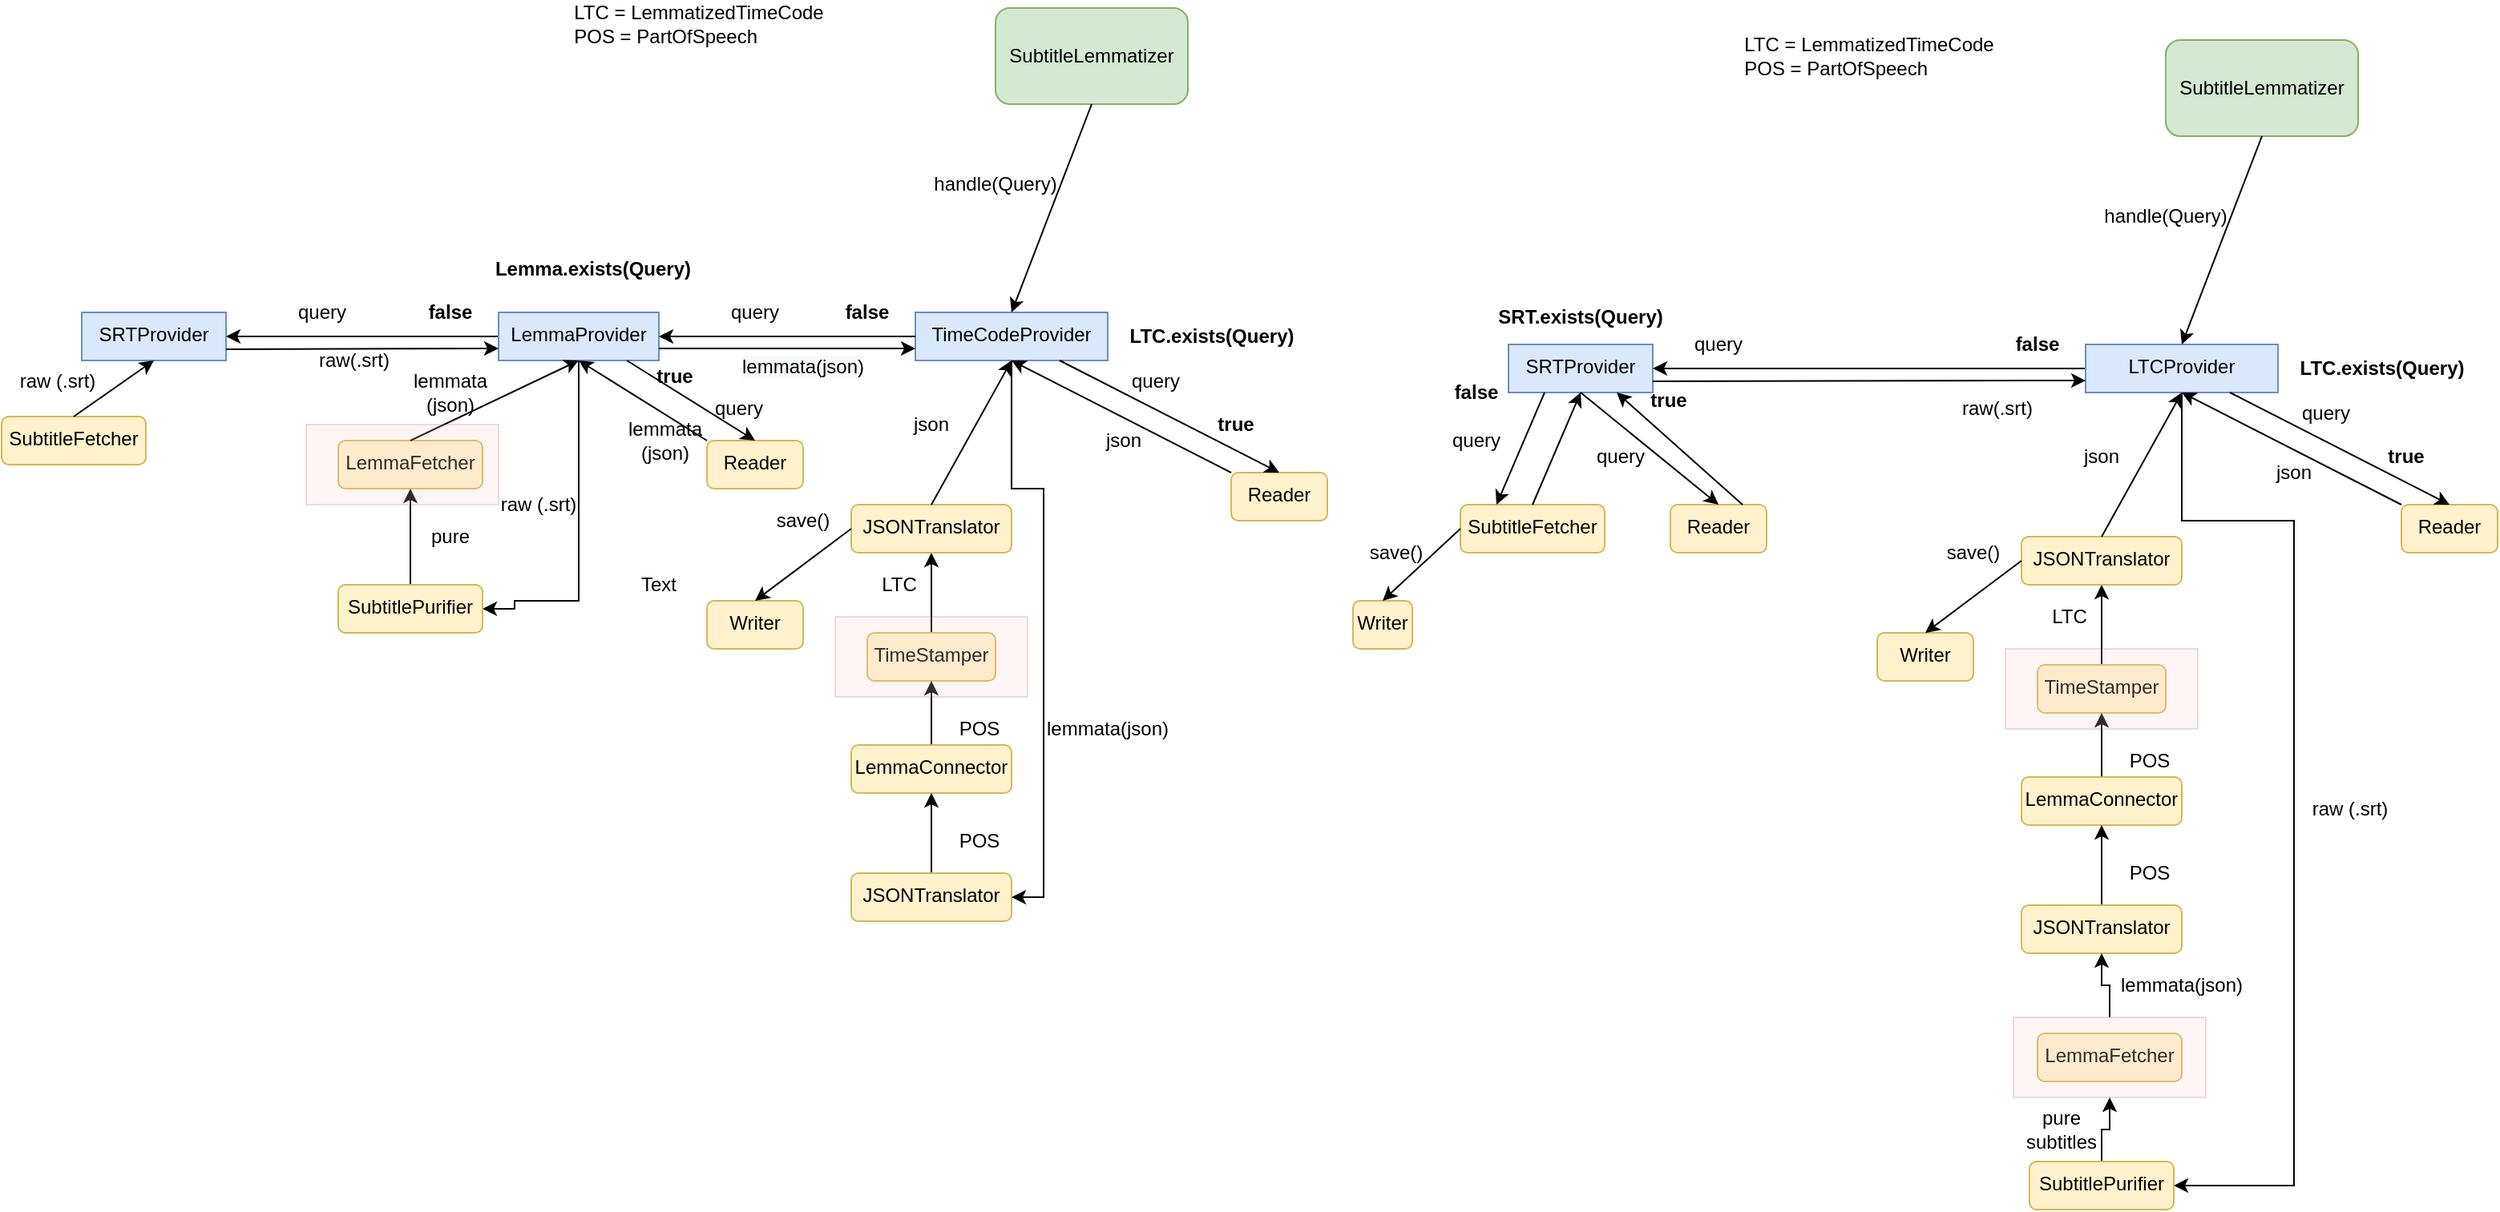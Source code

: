 <mxfile version="13.6.3" type="device"><diagram id="C5RBs43oDa-KdzZeNtuy" name="Page-1"><mxGraphModel dx="1422" dy="762" grid="1" gridSize="10" guides="1" tooltips="1" connect="1" arrows="1" fold="1" page="1" pageScale="1" pageWidth="827" pageHeight="1169" math="0" shadow="0"><root><mxCell id="WIyWlLk6GJQsqaUBKTNV-0"/><mxCell id="WIyWlLk6GJQsqaUBKTNV-1" parent="WIyWlLk6GJQsqaUBKTNV-0"/><mxCell id="YNrrAYOyw2e5SpK3Cjvt-0" value="SRTProvider" style="text;html=1;strokeColor=#6c8ebf;fillColor=#dae8fc;align=center;verticalAlign=top;whiteSpace=wrap;" parent="WIyWlLk6GJQsqaUBKTNV-1" vertex="1"><mxGeometry x="50" y="220" width="90" height="30" as="geometry"/></mxCell><mxCell id="Zek3QTon6LnkMN5d-fIm-3" style="edgeStyle=orthogonalEdgeStyle;rounded=0;orthogonalLoop=1;jettySize=auto;html=1;entryX=1;entryY=0.5;entryDx=0;entryDy=0;" parent="WIyWlLk6GJQsqaUBKTNV-1" source="YNrrAYOyw2e5SpK3Cjvt-1" target="YNrrAYOyw2e5SpK3Cjvt-70" edge="1"><mxGeometry relative="1" as="geometry"><Array as="points"><mxPoint x="360" y="400"/><mxPoint x="320" y="400"/><mxPoint x="320" y="405"/></Array></mxGeometry></mxCell><mxCell id="a4hWyMwYuqcodbe4yYn3-2" style="edgeStyle=orthogonalEdgeStyle;rounded=0;orthogonalLoop=1;jettySize=auto;html=1;entryX=1;entryY=0.5;entryDx=0;entryDy=0;" edge="1" parent="WIyWlLk6GJQsqaUBKTNV-1" source="YNrrAYOyw2e5SpK3Cjvt-1" target="YNrrAYOyw2e5SpK3Cjvt-0"><mxGeometry relative="1" as="geometry"/></mxCell><mxCell id="YNrrAYOyw2e5SpK3Cjvt-1" value="LemmaProvider" style="text;whiteSpace=wrap;html=1;align=center;strokeColor=#6c8ebf;fillColor=#dae8fc;" parent="WIyWlLk6GJQsqaUBKTNV-1" vertex="1"><mxGeometry x="310" y="220" width="100" height="30" as="geometry"/></mxCell><mxCell id="YNrrAYOyw2e5SpK3Cjvt-42" style="edgeStyle=orthogonalEdgeStyle;rounded=0;orthogonalLoop=1;jettySize=auto;html=1;entryX=1;entryY=0.5;entryDx=0;entryDy=0;" parent="WIyWlLk6GJQsqaUBKTNV-1" source="YNrrAYOyw2e5SpK3Cjvt-2" target="YNrrAYOyw2e5SpK3Cjvt-44" edge="1"><mxGeometry relative="1" as="geometry"><Array as="points"><mxPoint x="630" y="330"/><mxPoint x="650" y="330"/><mxPoint x="650" y="585"/></Array></mxGeometry></mxCell><mxCell id="YNrrAYOyw2e5SpK3Cjvt-2" value="TimeCodeProvider" style="text;whiteSpace=wrap;html=1;fillColor=#dae8fc;strokeColor=#6c8ebf;align=center;" parent="WIyWlLk6GJQsqaUBKTNV-1" vertex="1"><mxGeometry x="570" y="220" width="120" height="30" as="geometry"/></mxCell><mxCell id="YNrrAYOyw2e5SpK3Cjvt-3" value="SubtitleLemmatizer" style="rounded=1;whiteSpace=wrap;html=1;align=center;fillColor=#d5e8d4;strokeColor=#82b366;" parent="WIyWlLk6GJQsqaUBKTNV-1" vertex="1"><mxGeometry x="620" y="30" width="120" height="60" as="geometry"/></mxCell><mxCell id="YNrrAYOyw2e5SpK3Cjvt-5" value="" style="endArrow=classic;html=1;exitX=0.5;exitY=1;exitDx=0;exitDy=0;entryX=0.5;entryY=0;entryDx=0;entryDy=0;" parent="WIyWlLk6GJQsqaUBKTNV-1" source="YNrrAYOyw2e5SpK3Cjvt-3" target="YNrrAYOyw2e5SpK3Cjvt-2" edge="1"><mxGeometry width="50" height="50" relative="1" as="geometry"><mxPoint x="650" y="180" as="sourcePoint"/><mxPoint x="700" y="130" as="targetPoint"/></mxGeometry></mxCell><mxCell id="YNrrAYOyw2e5SpK3Cjvt-6" value="handle(Query)" style="text;html=1;strokeColor=none;fillColor=none;align=center;verticalAlign=middle;whiteSpace=wrap;rounded=0;" parent="WIyWlLk6GJQsqaUBKTNV-1" vertex="1"><mxGeometry x="600" y="130" width="40" height="20" as="geometry"/></mxCell><mxCell id="YNrrAYOyw2e5SpK3Cjvt-9" value="Reader" style="text;whiteSpace=wrap;html=1;fillColor=#fff2cc;strokeColor=#d6b656;align=center;rounded=1;" parent="WIyWlLk6GJQsqaUBKTNV-1" vertex="1"><mxGeometry x="767" y="320" width="60" height="30" as="geometry"/></mxCell><mxCell id="YNrrAYOyw2e5SpK3Cjvt-11" value="" style="endArrow=classic;html=1;entryX=0.5;entryY=0;entryDx=0;entryDy=0;exitX=0.75;exitY=1;exitDx=0;exitDy=0;" parent="WIyWlLk6GJQsqaUBKTNV-1" source="YNrrAYOyw2e5SpK3Cjvt-2" target="YNrrAYOyw2e5SpK3Cjvt-9" edge="1"><mxGeometry width="50" height="50" relative="1" as="geometry"><mxPoint x="630" y="250" as="sourcePoint"/><mxPoint x="720" y="250" as="targetPoint"/></mxGeometry></mxCell><mxCell id="YNrrAYOyw2e5SpK3Cjvt-12" value="" style="endArrow=classic;html=1;exitX=0;exitY=0.5;exitDx=0;exitDy=0;entryX=1;entryY=0.5;entryDx=0;entryDy=0;" parent="WIyWlLk6GJQsqaUBKTNV-1" source="YNrrAYOyw2e5SpK3Cjvt-2" target="YNrrAYOyw2e5SpK3Cjvt-1" edge="1"><mxGeometry width="50" height="50" relative="1" as="geometry"><mxPoint x="670" y="260" as="sourcePoint"/><mxPoint x="680" y="310" as="targetPoint"/><Array as="points"/></mxGeometry></mxCell><mxCell id="YNrrAYOyw2e5SpK3Cjvt-13" value="&lt;b&gt;LTC.exists(Query)&lt;/b&gt;" style="text;html=1;strokeColor=none;fillColor=none;align=center;verticalAlign=middle;whiteSpace=wrap;rounded=0;" parent="WIyWlLk6GJQsqaUBKTNV-1" vertex="1"><mxGeometry x="710" y="217.5" width="90" height="35" as="geometry"/></mxCell><mxCell id="YNrrAYOyw2e5SpK3Cjvt-14" value="&lt;b&gt;true&lt;/b&gt;" style="text;html=1;strokeColor=none;fillColor=none;align=center;verticalAlign=middle;whiteSpace=wrap;rounded=0;" parent="WIyWlLk6GJQsqaUBKTNV-1" vertex="1"><mxGeometry x="750" y="280" width="40" height="20" as="geometry"/></mxCell><mxCell id="YNrrAYOyw2e5SpK3Cjvt-15" value="&lt;b&gt;false&lt;/b&gt;" style="text;html=1;strokeColor=none;fillColor=none;align=center;verticalAlign=middle;whiteSpace=wrap;rounded=0;" parent="WIyWlLk6GJQsqaUBKTNV-1" vertex="1"><mxGeometry x="520" y="210" width="40" height="20" as="geometry"/></mxCell><mxCell id="YNrrAYOyw2e5SpK3Cjvt-17" value="" style="endArrow=classic;html=1;entryX=0.5;entryY=1;entryDx=0;entryDy=0;exitX=0;exitY=0;exitDx=0;exitDy=0;" parent="WIyWlLk6GJQsqaUBKTNV-1" source="YNrrAYOyw2e5SpK3Cjvt-9" target="YNrrAYOyw2e5SpK3Cjvt-2" edge="1"><mxGeometry width="50" height="50" relative="1" as="geometry"><mxPoint x="590" y="400" as="sourcePoint"/><mxPoint x="640" y="350" as="targetPoint"/></mxGeometry></mxCell><mxCell id="YNrrAYOyw2e5SpK3Cjvt-21" value="LTC = LemmatizedTimeCode&lt;br&gt;&lt;div style=&quot;text-align: left&quot;&gt;&lt;span&gt;POS = PartOfSpeech&lt;/span&gt;&lt;/div&gt;" style="text;html=1;strokeColor=none;fillColor=none;align=center;verticalAlign=middle;whiteSpace=wrap;rounded=0;" parent="WIyWlLk6GJQsqaUBKTNV-1" vertex="1"><mxGeometry x="350" y="30" width="170" height="20" as="geometry"/></mxCell><mxCell id="YNrrAYOyw2e5SpK3Cjvt-24" value="json" style="text;html=1;strokeColor=none;fillColor=none;align=center;verticalAlign=middle;whiteSpace=wrap;rounded=0;" parent="WIyWlLk6GJQsqaUBKTNV-1" vertex="1"><mxGeometry x="680" y="290" width="40" height="20" as="geometry"/></mxCell><mxCell id="YNrrAYOyw2e5SpK3Cjvt-35" style="edgeStyle=orthogonalEdgeStyle;rounded=0;orthogonalLoop=1;jettySize=auto;html=1;entryX=0.5;entryY=1;entryDx=0;entryDy=0;" parent="WIyWlLk6GJQsqaUBKTNV-1" source="YNrrAYOyw2e5SpK3Cjvt-26" target="YNrrAYOyw2e5SpK3Cjvt-27" edge="1"><mxGeometry relative="1" as="geometry"/></mxCell><mxCell id="YNrrAYOyw2e5SpK3Cjvt-26" value="TimeStamper" style="text;whiteSpace=wrap;html=1;fillColor=#fff2cc;strokeColor=#d6b656;align=center;rounded=1;" parent="WIyWlLk6GJQsqaUBKTNV-1" vertex="1"><mxGeometry x="540" y="420" width="80" height="30" as="geometry"/></mxCell><mxCell id="YNrrAYOyw2e5SpK3Cjvt-27" value="JSONTranslator" style="text;whiteSpace=wrap;html=1;fillColor=#fff2cc;strokeColor=#d6b656;align=center;rounded=1;" parent="WIyWlLk6GJQsqaUBKTNV-1" vertex="1"><mxGeometry x="530" y="340" width="100" height="30" as="geometry"/></mxCell><mxCell id="YNrrAYOyw2e5SpK3Cjvt-28" value="" style="endArrow=classic;html=1;entryX=0.5;entryY=1;entryDx=0;entryDy=0;exitX=0.5;exitY=0;exitDx=0;exitDy=0;" parent="WIyWlLk6GJQsqaUBKTNV-1" source="YNrrAYOyw2e5SpK3Cjvt-27" target="YNrrAYOyw2e5SpK3Cjvt-2" edge="1"><mxGeometry width="50" height="50" relative="1" as="geometry"><mxPoint x="660" y="350" as="sourcePoint"/><mxPoint x="640" y="260" as="targetPoint"/></mxGeometry></mxCell><mxCell id="YNrrAYOyw2e5SpK3Cjvt-29" value="json" style="text;html=1;strokeColor=none;fillColor=none;align=center;verticalAlign=middle;whiteSpace=wrap;rounded=0;" parent="WIyWlLk6GJQsqaUBKTNV-1" vertex="1"><mxGeometry x="560" y="280" width="40" height="20" as="geometry"/></mxCell><mxCell id="YNrrAYOyw2e5SpK3Cjvt-31" value="Writer" style="text;whiteSpace=wrap;html=1;fillColor=#fff2cc;strokeColor=#d6b656;align=center;rounded=1;" parent="WIyWlLk6GJQsqaUBKTNV-1" vertex="1"><mxGeometry x="440" y="400" width="60" height="30" as="geometry"/></mxCell><mxCell id="YNrrAYOyw2e5SpK3Cjvt-32" value="" style="endArrow=classic;html=1;entryX=0.5;entryY=0;entryDx=0;entryDy=0;exitX=0;exitY=0.5;exitDx=0;exitDy=0;" parent="WIyWlLk6GJQsqaUBKTNV-1" source="YNrrAYOyw2e5SpK3Cjvt-27" target="YNrrAYOyw2e5SpK3Cjvt-31" edge="1"><mxGeometry width="50" height="50" relative="1" as="geometry"><mxPoint x="630" y="510" as="sourcePoint"/><mxPoint x="680" y="420" as="targetPoint"/></mxGeometry></mxCell><mxCell id="YNrrAYOyw2e5SpK3Cjvt-33" value="save()" style="text;html=1;strokeColor=none;fillColor=none;align=center;verticalAlign=middle;whiteSpace=wrap;rounded=0;" parent="WIyWlLk6GJQsqaUBKTNV-1" vertex="1"><mxGeometry x="480" y="340" width="40" height="20" as="geometry"/></mxCell><mxCell id="YNrrAYOyw2e5SpK3Cjvt-38" style="edgeStyle=orthogonalEdgeStyle;rounded=0;orthogonalLoop=1;jettySize=auto;html=1;" parent="WIyWlLk6GJQsqaUBKTNV-1" source="YNrrAYOyw2e5SpK3Cjvt-36" target="YNrrAYOyw2e5SpK3Cjvt-26" edge="1"><mxGeometry relative="1" as="geometry"/></mxCell><mxCell id="YNrrAYOyw2e5SpK3Cjvt-36" value="LemmaConnector" style="text;whiteSpace=wrap;html=1;fillColor=#fff2cc;strokeColor=#d6b656;align=center;rounded=1;" parent="WIyWlLk6GJQsqaUBKTNV-1" vertex="1"><mxGeometry x="530" y="490" width="100" height="30" as="geometry"/></mxCell><mxCell id="YNrrAYOyw2e5SpK3Cjvt-37" value="LTC" style="text;html=1;strokeColor=none;fillColor=none;align=center;verticalAlign=middle;whiteSpace=wrap;rounded=0;" parent="WIyWlLk6GJQsqaUBKTNV-1" vertex="1"><mxGeometry x="540" y="380" width="40" height="20" as="geometry"/></mxCell><mxCell id="YNrrAYOyw2e5SpK3Cjvt-39" value="POS" style="text;html=1;strokeColor=none;fillColor=none;align=center;verticalAlign=middle;whiteSpace=wrap;rounded=0;" parent="WIyWlLk6GJQsqaUBKTNV-1" vertex="1"><mxGeometry x="590" y="470" width="40" height="20" as="geometry"/></mxCell><mxCell id="YNrrAYOyw2e5SpK3Cjvt-43" value="lemmata(json)" style="text;html=1;strokeColor=none;fillColor=none;align=center;verticalAlign=middle;whiteSpace=wrap;rounded=0;" parent="WIyWlLk6GJQsqaUBKTNV-1" vertex="1"><mxGeometry x="650" y="470" width="80" height="20" as="geometry"/></mxCell><mxCell id="YNrrAYOyw2e5SpK3Cjvt-46" style="edgeStyle=orthogonalEdgeStyle;rounded=0;orthogonalLoop=1;jettySize=auto;html=1;" parent="WIyWlLk6GJQsqaUBKTNV-1" source="YNrrAYOyw2e5SpK3Cjvt-44" target="YNrrAYOyw2e5SpK3Cjvt-36" edge="1"><mxGeometry relative="1" as="geometry"/></mxCell><mxCell id="YNrrAYOyw2e5SpK3Cjvt-44" value="JSONTranslator" style="text;whiteSpace=wrap;html=1;fillColor=#fff2cc;strokeColor=#d6b656;align=center;rounded=1;" parent="WIyWlLk6GJQsqaUBKTNV-1" vertex="1"><mxGeometry x="530" y="570" width="100" height="30" as="geometry"/></mxCell><mxCell id="YNrrAYOyw2e5SpK3Cjvt-47" value="POS" style="text;html=1;strokeColor=none;fillColor=none;align=center;verticalAlign=middle;whiteSpace=wrap;rounded=0;" parent="WIyWlLk6GJQsqaUBKTNV-1" vertex="1"><mxGeometry x="590" y="540" width="40" height="20" as="geometry"/></mxCell><mxCell id="YNrrAYOyw2e5SpK3Cjvt-50" value="" style="endArrow=classic;html=1;exitX=1;exitY=0.75;exitDx=0;exitDy=0;entryX=0;entryY=0.75;entryDx=0;entryDy=0;" parent="WIyWlLk6GJQsqaUBKTNV-1" source="YNrrAYOyw2e5SpK3Cjvt-1" target="YNrrAYOyw2e5SpK3Cjvt-2" edge="1"><mxGeometry width="50" height="50" relative="1" as="geometry"><mxPoint x="470" y="300" as="sourcePoint"/><mxPoint x="520" y="250" as="targetPoint"/></mxGeometry></mxCell><mxCell id="YNrrAYOyw2e5SpK3Cjvt-51" value="&lt;span style=&quot;color: rgb(0, 0, 0); font-family: helvetica; font-size: 12px; font-style: normal; font-weight: 400; letter-spacing: normal; text-align: center; text-indent: 0px; text-transform: none; word-spacing: 0px; background-color: rgb(248, 249, 250); display: inline; float: none;&quot;&gt;lemmata(json)&lt;/span&gt;" style="text;whiteSpace=wrap;html=1;" parent="WIyWlLk6GJQsqaUBKTNV-1" vertex="1"><mxGeometry x="460" y="240" width="80" height="20" as="geometry"/></mxCell><mxCell id="YNrrAYOyw2e5SpK3Cjvt-54" value="Reader" style="text;whiteSpace=wrap;html=1;fillColor=#fff2cc;strokeColor=#d6b656;align=center;rounded=1;" parent="WIyWlLk6GJQsqaUBKTNV-1" vertex="1"><mxGeometry x="440" y="300" width="60" height="30" as="geometry"/></mxCell><mxCell id="YNrrAYOyw2e5SpK3Cjvt-55" value="" style="endArrow=classic;html=1;entryX=0.5;entryY=0;entryDx=0;entryDy=0;exitX=0.75;exitY=1;exitDx=0;exitDy=0;" parent="WIyWlLk6GJQsqaUBKTNV-1" target="YNrrAYOyw2e5SpK3Cjvt-54" edge="1"><mxGeometry width="50" height="50" relative="1" as="geometry"><mxPoint x="390" y="250" as="sourcePoint"/><mxPoint x="450" y="250" as="targetPoint"/></mxGeometry></mxCell><mxCell id="YNrrAYOyw2e5SpK3Cjvt-58" value="lemmata&lt;br&gt;(json)" style="text;html=1;strokeColor=none;fillColor=none;align=center;verticalAlign=middle;whiteSpace=wrap;rounded=0;" parent="WIyWlLk6GJQsqaUBKTNV-1" vertex="1"><mxGeometry x="394" y="290" width="40" height="20" as="geometry"/></mxCell><mxCell id="YNrrAYOyw2e5SpK3Cjvt-59" value="&lt;b&gt;Lemma.exists(Query)&lt;/b&gt;" style="text;html=1;strokeColor=none;fillColor=none;align=center;verticalAlign=middle;whiteSpace=wrap;rounded=0;" parent="WIyWlLk6GJQsqaUBKTNV-1" vertex="1"><mxGeometry x="324" y="175" width="90" height="35" as="geometry"/></mxCell><mxCell id="YNrrAYOyw2e5SpK3Cjvt-60" value="query" style="text;html=1;strokeColor=none;fillColor=none;align=center;verticalAlign=middle;whiteSpace=wrap;rounded=0;" parent="WIyWlLk6GJQsqaUBKTNV-1" vertex="1"><mxGeometry x="450" y="210" width="40" height="20" as="geometry"/></mxCell><mxCell id="YNrrAYOyw2e5SpK3Cjvt-61" value="query" style="text;html=1;strokeColor=none;fillColor=none;align=center;verticalAlign=middle;whiteSpace=wrap;rounded=0;" parent="WIyWlLk6GJQsqaUBKTNV-1" vertex="1"><mxGeometry x="700" y="252.5" width="40" height="20" as="geometry"/></mxCell><mxCell id="YNrrAYOyw2e5SpK3Cjvt-62" value="query" style="text;html=1;strokeColor=none;fillColor=none;align=center;verticalAlign=middle;whiteSpace=wrap;rounded=0;" parent="WIyWlLk6GJQsqaUBKTNV-1" vertex="1"><mxGeometry x="440" y="270" width="40" height="20" as="geometry"/></mxCell><mxCell id="YNrrAYOyw2e5SpK3Cjvt-63" value="" style="endArrow=classic;html=1;entryX=0.5;entryY=1;entryDx=0;entryDy=0;exitX=0;exitY=0;exitDx=0;exitDy=0;" parent="WIyWlLk6GJQsqaUBKTNV-1" source="YNrrAYOyw2e5SpK3Cjvt-54" target="YNrrAYOyw2e5SpK3Cjvt-1" edge="1"><mxGeometry width="50" height="50" relative="1" as="geometry"><mxPoint x="450" y="300" as="sourcePoint"/><mxPoint x="380" y="290" as="targetPoint"/></mxGeometry></mxCell><mxCell id="YNrrAYOyw2e5SpK3Cjvt-66" value="&lt;b&gt;true&lt;/b&gt;" style="text;html=1;strokeColor=none;fillColor=none;align=center;verticalAlign=middle;whiteSpace=wrap;rounded=0;" parent="WIyWlLk6GJQsqaUBKTNV-1" vertex="1"><mxGeometry x="400" y="250" width="40" height="20" as="geometry"/></mxCell><mxCell id="YNrrAYOyw2e5SpK3Cjvt-67" value="LemmaFetcher" style="text;whiteSpace=wrap;html=1;fillColor=#fff2cc;strokeColor=#d6b656;align=center;rounded=1;" parent="WIyWlLk6GJQsqaUBKTNV-1" vertex="1"><mxGeometry x="210" y="300" width="90" height="30" as="geometry"/></mxCell><mxCell id="YNrrAYOyw2e5SpK3Cjvt-68" value="" style="endArrow=classic;html=1;exitX=0.5;exitY=0;exitDx=0;exitDy=0;" parent="WIyWlLk6GJQsqaUBKTNV-1" source="YNrrAYOyw2e5SpK3Cjvt-67" edge="1"><mxGeometry width="50" height="50" relative="1" as="geometry"><mxPoint x="324" y="325" as="sourcePoint"/><mxPoint x="360" y="250" as="targetPoint"/></mxGeometry></mxCell><mxCell id="Zek3QTon6LnkMN5d-fIm-0" style="edgeStyle=orthogonalEdgeStyle;rounded=0;orthogonalLoop=1;jettySize=auto;html=1;" parent="WIyWlLk6GJQsqaUBKTNV-1" source="YNrrAYOyw2e5SpK3Cjvt-70" target="YNrrAYOyw2e5SpK3Cjvt-67" edge="1"><mxGeometry relative="1" as="geometry"/></mxCell><mxCell id="YNrrAYOyw2e5SpK3Cjvt-70" value="SubtitlePurifier" style="text;whiteSpace=wrap;html=1;fillColor=#fff2cc;strokeColor=#d6b656;align=center;rounded=1;" parent="WIyWlLk6GJQsqaUBKTNV-1" vertex="1"><mxGeometry x="210" y="390" width="90" height="30" as="geometry"/></mxCell><mxCell id="Zek3QTon6LnkMN5d-fIm-1" value="pure" style="text;html=1;strokeColor=none;fillColor=none;align=center;verticalAlign=middle;whiteSpace=wrap;rounded=0;" parent="WIyWlLk6GJQsqaUBKTNV-1" vertex="1"><mxGeometry x="260" y="350" width="40" height="20" as="geometry"/></mxCell><mxCell id="Zek3QTon6LnkMN5d-fIm-5" value="lemmata&lt;br&gt;(json)" style="text;html=1;strokeColor=none;fillColor=none;align=center;verticalAlign=middle;whiteSpace=wrap;rounded=0;" parent="WIyWlLk6GJQsqaUBKTNV-1" vertex="1"><mxGeometry x="260" y="260" width="40" height="20" as="geometry"/></mxCell><mxCell id="Zek3QTon6LnkMN5d-fIm-6" value="Text" style="text;html=1;strokeColor=none;fillColor=none;align=center;verticalAlign=middle;whiteSpace=wrap;rounded=0;" parent="WIyWlLk6GJQsqaUBKTNV-1" vertex="1"><mxGeometry x="390" y="380" width="40" height="20" as="geometry"/></mxCell><mxCell id="a4hWyMwYuqcodbe4yYn3-1" value="raw (.srt)" style="text;html=1;strokeColor=none;fillColor=none;align=center;verticalAlign=middle;whiteSpace=wrap;rounded=0;" vertex="1" parent="WIyWlLk6GJQsqaUBKTNV-1"><mxGeometry x="310" y="330" width="50" height="20" as="geometry"/></mxCell><mxCell id="a4hWyMwYuqcodbe4yYn3-3" value="&lt;b&gt;false&lt;/b&gt;" style="text;html=1;strokeColor=none;fillColor=none;align=center;verticalAlign=middle;whiteSpace=wrap;rounded=0;" vertex="1" parent="WIyWlLk6GJQsqaUBKTNV-1"><mxGeometry x="260" y="210" width="40" height="20" as="geometry"/></mxCell><mxCell id="a4hWyMwYuqcodbe4yYn3-4" value="query" style="text;html=1;strokeColor=none;fillColor=none;align=center;verticalAlign=middle;whiteSpace=wrap;rounded=0;" vertex="1" parent="WIyWlLk6GJQsqaUBKTNV-1"><mxGeometry x="180" y="210" width="40" height="20" as="geometry"/></mxCell><mxCell id="a4hWyMwYuqcodbe4yYn3-5" value="" style="endArrow=classic;html=1;entryX=0;entryY=0.75;entryDx=0;entryDy=0;" edge="1" parent="WIyWlLk6GJQsqaUBKTNV-1" target="YNrrAYOyw2e5SpK3Cjvt-1"><mxGeometry width="50" height="50" relative="1" as="geometry"><mxPoint x="140" y="243" as="sourcePoint"/><mxPoint x="310" y="249" as="targetPoint"/></mxGeometry></mxCell><mxCell id="a4hWyMwYuqcodbe4yYn3-6" value="raw(.srt)" style="text;html=1;strokeColor=none;fillColor=none;align=center;verticalAlign=middle;whiteSpace=wrap;rounded=0;" vertex="1" parent="WIyWlLk6GJQsqaUBKTNV-1"><mxGeometry x="200" y="240" width="40" height="20" as="geometry"/></mxCell><mxCell id="a4hWyMwYuqcodbe4yYn3-7" value="SubtitleFetcher" style="text;whiteSpace=wrap;html=1;fillColor=#fff2cc;strokeColor=#d6b656;align=center;rounded=1;" vertex="1" parent="WIyWlLk6GJQsqaUBKTNV-1"><mxGeometry y="285" width="90" height="30" as="geometry"/></mxCell><mxCell id="a4hWyMwYuqcodbe4yYn3-8" value="" style="endArrow=classic;html=1;exitX=0.5;exitY=0;exitDx=0;exitDy=0;entryX=0.5;entryY=1;entryDx=0;entryDy=0;" edge="1" parent="WIyWlLk6GJQsqaUBKTNV-1" source="a4hWyMwYuqcodbe4yYn3-7" target="YNrrAYOyw2e5SpK3Cjvt-0"><mxGeometry width="50" height="50" relative="1" as="geometry"><mxPoint x="30" y="285" as="sourcePoint"/><mxPoint x="135" y="235" as="targetPoint"/></mxGeometry></mxCell><mxCell id="a4hWyMwYuqcodbe4yYn3-9" value="" style="rounded=0;whiteSpace=wrap;html=1;opacity=20;fillColor=#f8cecc;strokeColor=#b85450;" vertex="1" parent="WIyWlLk6GJQsqaUBKTNV-1"><mxGeometry x="190" y="290" width="120" height="50" as="geometry"/></mxCell><mxCell id="a4hWyMwYuqcodbe4yYn3-10" value="" style="rounded=0;whiteSpace=wrap;html=1;opacity=20;fillColor=#f8cecc;strokeColor=#b85450;" vertex="1" parent="WIyWlLk6GJQsqaUBKTNV-1"><mxGeometry x="520" y="410" width="120" height="50" as="geometry"/></mxCell><mxCell id="a4hWyMwYuqcodbe4yYn3-11" value="raw (.srt)" style="text;html=1;strokeColor=none;fillColor=none;align=center;verticalAlign=middle;whiteSpace=wrap;rounded=0;opacity=20;" vertex="1" parent="WIyWlLk6GJQsqaUBKTNV-1"><mxGeometry x="10" y="253" width="50" height="20" as="geometry"/></mxCell><mxCell id="a4hWyMwYuqcodbe4yYn3-88" value="SRTProvider" style="text;html=1;strokeColor=#6c8ebf;fillColor=#dae8fc;align=center;verticalAlign=top;whiteSpace=wrap;" vertex="1" parent="WIyWlLk6GJQsqaUBKTNV-1"><mxGeometry x="940" y="240" width="90" height="30" as="geometry"/></mxCell><mxCell id="a4hWyMwYuqcodbe4yYn3-89" style="edgeStyle=orthogonalEdgeStyle;rounded=0;orthogonalLoop=1;jettySize=auto;html=1;entryX=1;entryY=0.5;entryDx=0;entryDy=0;exitX=0;exitY=0.5;exitDx=0;exitDy=0;" edge="1" parent="WIyWlLk6GJQsqaUBKTNV-1" source="a4hWyMwYuqcodbe4yYn3-91" target="a4hWyMwYuqcodbe4yYn3-88"><mxGeometry relative="1" as="geometry"><mxPoint x="1200" y="255" as="sourcePoint"/></mxGeometry></mxCell><mxCell id="a4hWyMwYuqcodbe4yYn3-90" style="edgeStyle=orthogonalEdgeStyle;rounded=0;orthogonalLoop=1;jettySize=auto;html=1;entryX=1;entryY=0.5;entryDx=0;entryDy=0;" edge="1" parent="WIyWlLk6GJQsqaUBKTNV-1" source="a4hWyMwYuqcodbe4yYn3-91" target="a4hWyMwYuqcodbe4yYn3-120"><mxGeometry relative="1" as="geometry"><Array as="points"><mxPoint x="1360" y="350"/><mxPoint x="1430" y="350"/><mxPoint x="1430" y="765"/></Array></mxGeometry></mxCell><mxCell id="a4hWyMwYuqcodbe4yYn3-91" value="LTCProvider" style="text;whiteSpace=wrap;html=1;fillColor=#dae8fc;strokeColor=#6c8ebf;align=center;" vertex="1" parent="WIyWlLk6GJQsqaUBKTNV-1"><mxGeometry x="1300" y="240" width="120" height="30" as="geometry"/></mxCell><mxCell id="a4hWyMwYuqcodbe4yYn3-92" value="SubtitleLemmatizer" style="rounded=1;whiteSpace=wrap;html=1;align=center;fillColor=#d5e8d4;strokeColor=#82b366;" vertex="1" parent="WIyWlLk6GJQsqaUBKTNV-1"><mxGeometry x="1350" y="50" width="120" height="60" as="geometry"/></mxCell><mxCell id="a4hWyMwYuqcodbe4yYn3-93" value="" style="endArrow=classic;html=1;exitX=0.5;exitY=1;exitDx=0;exitDy=0;entryX=0.5;entryY=0;entryDx=0;entryDy=0;" edge="1" parent="WIyWlLk6GJQsqaUBKTNV-1" source="a4hWyMwYuqcodbe4yYn3-92" target="a4hWyMwYuqcodbe4yYn3-91"><mxGeometry width="50" height="50" relative="1" as="geometry"><mxPoint x="1380" y="200" as="sourcePoint"/><mxPoint x="1430" y="150" as="targetPoint"/></mxGeometry></mxCell><mxCell id="a4hWyMwYuqcodbe4yYn3-94" value="handle(Query)" style="text;html=1;strokeColor=none;fillColor=none;align=center;verticalAlign=middle;whiteSpace=wrap;rounded=0;" vertex="1" parent="WIyWlLk6GJQsqaUBKTNV-1"><mxGeometry x="1330" y="150" width="40" height="20" as="geometry"/></mxCell><mxCell id="a4hWyMwYuqcodbe4yYn3-95" value="Reader" style="text;whiteSpace=wrap;html=1;fillColor=#fff2cc;strokeColor=#d6b656;align=center;rounded=1;" vertex="1" parent="WIyWlLk6GJQsqaUBKTNV-1"><mxGeometry x="1497" y="340" width="60" height="30" as="geometry"/></mxCell><mxCell id="a4hWyMwYuqcodbe4yYn3-96" value="" style="endArrow=classic;html=1;entryX=0.5;entryY=0;entryDx=0;entryDy=0;exitX=0.75;exitY=1;exitDx=0;exitDy=0;" edge="1" parent="WIyWlLk6GJQsqaUBKTNV-1" source="a4hWyMwYuqcodbe4yYn3-91" target="a4hWyMwYuqcodbe4yYn3-95"><mxGeometry width="50" height="50" relative="1" as="geometry"><mxPoint x="1360" y="270" as="sourcePoint"/><mxPoint x="1450" y="270" as="targetPoint"/></mxGeometry></mxCell><mxCell id="a4hWyMwYuqcodbe4yYn3-97" value="&lt;b&gt;LTC.exists(Query)&lt;/b&gt;" style="text;html=1;strokeColor=none;fillColor=none;align=center;verticalAlign=middle;whiteSpace=wrap;rounded=0;" vertex="1" parent="WIyWlLk6GJQsqaUBKTNV-1"><mxGeometry x="1440" y="237.5" width="90" height="35" as="geometry"/></mxCell><mxCell id="a4hWyMwYuqcodbe4yYn3-98" value="&lt;b&gt;true&lt;/b&gt;" style="text;html=1;strokeColor=none;fillColor=none;align=center;verticalAlign=middle;whiteSpace=wrap;rounded=0;" vertex="1" parent="WIyWlLk6GJQsqaUBKTNV-1"><mxGeometry x="1480" y="300" width="40" height="20" as="geometry"/></mxCell><mxCell id="a4hWyMwYuqcodbe4yYn3-99" value="" style="endArrow=classic;html=1;entryX=0.5;entryY=1;entryDx=0;entryDy=0;exitX=0;exitY=0;exitDx=0;exitDy=0;" edge="1" parent="WIyWlLk6GJQsqaUBKTNV-1" source="a4hWyMwYuqcodbe4yYn3-95" target="a4hWyMwYuqcodbe4yYn3-91"><mxGeometry width="50" height="50" relative="1" as="geometry"><mxPoint x="1320" y="420" as="sourcePoint"/><mxPoint x="1370" y="370" as="targetPoint"/></mxGeometry></mxCell><mxCell id="a4hWyMwYuqcodbe4yYn3-100" value="LTC = LemmatizedTimeCode&lt;br&gt;&lt;div style=&quot;text-align: left&quot;&gt;&lt;span&gt;POS = PartOfSpeech&lt;/span&gt;&lt;/div&gt;" style="text;html=1;strokeColor=none;fillColor=none;align=center;verticalAlign=middle;whiteSpace=wrap;rounded=0;" vertex="1" parent="WIyWlLk6GJQsqaUBKTNV-1"><mxGeometry x="1080" y="50" width="170" height="20" as="geometry"/></mxCell><mxCell id="a4hWyMwYuqcodbe4yYn3-101" value="json" style="text;html=1;strokeColor=none;fillColor=none;align=center;verticalAlign=middle;whiteSpace=wrap;rounded=0;" vertex="1" parent="WIyWlLk6GJQsqaUBKTNV-1"><mxGeometry x="1410" y="310" width="40" height="20" as="geometry"/></mxCell><mxCell id="a4hWyMwYuqcodbe4yYn3-102" style="edgeStyle=orthogonalEdgeStyle;rounded=0;orthogonalLoop=1;jettySize=auto;html=1;entryX=0.5;entryY=1;entryDx=0;entryDy=0;" edge="1" parent="WIyWlLk6GJQsqaUBKTNV-1" source="a4hWyMwYuqcodbe4yYn3-103" target="a4hWyMwYuqcodbe4yYn3-104"><mxGeometry relative="1" as="geometry"/></mxCell><mxCell id="a4hWyMwYuqcodbe4yYn3-103" value="TimeStamper" style="text;whiteSpace=wrap;html=1;fillColor=#fff2cc;strokeColor=#d6b656;align=center;rounded=1;" vertex="1" parent="WIyWlLk6GJQsqaUBKTNV-1"><mxGeometry x="1270" y="440" width="80" height="30" as="geometry"/></mxCell><mxCell id="a4hWyMwYuqcodbe4yYn3-104" value="JSONTranslator" style="text;whiteSpace=wrap;html=1;fillColor=#fff2cc;strokeColor=#d6b656;align=center;rounded=1;" vertex="1" parent="WIyWlLk6GJQsqaUBKTNV-1"><mxGeometry x="1260" y="360" width="100" height="30" as="geometry"/></mxCell><mxCell id="a4hWyMwYuqcodbe4yYn3-105" value="" style="endArrow=classic;html=1;entryX=0.5;entryY=1;entryDx=0;entryDy=0;exitX=0.5;exitY=0;exitDx=0;exitDy=0;" edge="1" parent="WIyWlLk6GJQsqaUBKTNV-1" source="a4hWyMwYuqcodbe4yYn3-104" target="a4hWyMwYuqcodbe4yYn3-91"><mxGeometry width="50" height="50" relative="1" as="geometry"><mxPoint x="1390" y="370" as="sourcePoint"/><mxPoint x="1370" y="280" as="targetPoint"/></mxGeometry></mxCell><mxCell id="a4hWyMwYuqcodbe4yYn3-106" value="json" style="text;html=1;strokeColor=none;fillColor=none;align=center;verticalAlign=middle;whiteSpace=wrap;rounded=0;" vertex="1" parent="WIyWlLk6GJQsqaUBKTNV-1"><mxGeometry x="1290" y="300" width="40" height="20" as="geometry"/></mxCell><mxCell id="a4hWyMwYuqcodbe4yYn3-107" value="Writer" style="text;whiteSpace=wrap;html=1;fillColor=#fff2cc;strokeColor=#d6b656;align=center;rounded=1;" vertex="1" parent="WIyWlLk6GJQsqaUBKTNV-1"><mxGeometry x="1170" y="420" width="60" height="30" as="geometry"/></mxCell><mxCell id="a4hWyMwYuqcodbe4yYn3-108" value="" style="endArrow=classic;html=1;entryX=0.5;entryY=0;entryDx=0;entryDy=0;exitX=0;exitY=0.5;exitDx=0;exitDy=0;" edge="1" parent="WIyWlLk6GJQsqaUBKTNV-1" source="a4hWyMwYuqcodbe4yYn3-104" target="a4hWyMwYuqcodbe4yYn3-107"><mxGeometry width="50" height="50" relative="1" as="geometry"><mxPoint x="1360" y="530" as="sourcePoint"/><mxPoint x="1410" y="440" as="targetPoint"/></mxGeometry></mxCell><mxCell id="a4hWyMwYuqcodbe4yYn3-109" value="save()" style="text;html=1;strokeColor=none;fillColor=none;align=center;verticalAlign=middle;whiteSpace=wrap;rounded=0;" vertex="1" parent="WIyWlLk6GJQsqaUBKTNV-1"><mxGeometry x="1210" y="360" width="40" height="20" as="geometry"/></mxCell><mxCell id="a4hWyMwYuqcodbe4yYn3-110" style="edgeStyle=orthogonalEdgeStyle;rounded=0;orthogonalLoop=1;jettySize=auto;html=1;" edge="1" parent="WIyWlLk6GJQsqaUBKTNV-1" source="a4hWyMwYuqcodbe4yYn3-111" target="a4hWyMwYuqcodbe4yYn3-103"><mxGeometry relative="1" as="geometry"/></mxCell><mxCell id="a4hWyMwYuqcodbe4yYn3-111" value="LemmaConnector" style="text;whiteSpace=wrap;html=1;fillColor=#fff2cc;strokeColor=#d6b656;align=center;rounded=1;" vertex="1" parent="WIyWlLk6GJQsqaUBKTNV-1"><mxGeometry x="1260" y="510" width="100" height="30" as="geometry"/></mxCell><mxCell id="a4hWyMwYuqcodbe4yYn3-112" value="LTC" style="text;html=1;strokeColor=none;fillColor=none;align=center;verticalAlign=middle;whiteSpace=wrap;rounded=0;" vertex="1" parent="WIyWlLk6GJQsqaUBKTNV-1"><mxGeometry x="1270" y="400" width="40" height="20" as="geometry"/></mxCell><mxCell id="a4hWyMwYuqcodbe4yYn3-113" value="POS" style="text;html=1;strokeColor=none;fillColor=none;align=center;verticalAlign=middle;whiteSpace=wrap;rounded=0;" vertex="1" parent="WIyWlLk6GJQsqaUBKTNV-1"><mxGeometry x="1320" y="490" width="40" height="20" as="geometry"/></mxCell><mxCell id="a4hWyMwYuqcodbe4yYn3-114" value="lemmata(json)" style="text;html=1;strokeColor=none;fillColor=none;align=center;verticalAlign=middle;whiteSpace=wrap;rounded=0;" vertex="1" parent="WIyWlLk6GJQsqaUBKTNV-1"><mxGeometry x="1320" y="630" width="80" height="20" as="geometry"/></mxCell><mxCell id="a4hWyMwYuqcodbe4yYn3-115" style="edgeStyle=orthogonalEdgeStyle;rounded=0;orthogonalLoop=1;jettySize=auto;html=1;" edge="1" parent="WIyWlLk6GJQsqaUBKTNV-1" source="a4hWyMwYuqcodbe4yYn3-116" target="a4hWyMwYuqcodbe4yYn3-111"><mxGeometry relative="1" as="geometry"/></mxCell><mxCell id="a4hWyMwYuqcodbe4yYn3-116" value="JSONTranslator" style="text;whiteSpace=wrap;html=1;fillColor=#fff2cc;strokeColor=#d6b656;align=center;rounded=1;" vertex="1" parent="WIyWlLk6GJQsqaUBKTNV-1"><mxGeometry x="1260" y="590" width="100" height="30" as="geometry"/></mxCell><mxCell id="a4hWyMwYuqcodbe4yYn3-117" value="POS" style="text;html=1;strokeColor=none;fillColor=none;align=center;verticalAlign=middle;whiteSpace=wrap;rounded=0;" vertex="1" parent="WIyWlLk6GJQsqaUBKTNV-1"><mxGeometry x="1320" y="560" width="40" height="20" as="geometry"/></mxCell><mxCell id="a4hWyMwYuqcodbe4yYn3-118" value="query" style="text;html=1;strokeColor=none;fillColor=none;align=center;verticalAlign=middle;whiteSpace=wrap;rounded=0;" vertex="1" parent="WIyWlLk6GJQsqaUBKTNV-1"><mxGeometry x="1430" y="272.5" width="40" height="20" as="geometry"/></mxCell><mxCell id="a4hWyMwYuqcodbe4yYn3-119" style="edgeStyle=orthogonalEdgeStyle;rounded=0;orthogonalLoop=1;jettySize=auto;html=1;" edge="1" parent="WIyWlLk6GJQsqaUBKTNV-1" source="a4hWyMwYuqcodbe4yYn3-120" target="a4hWyMwYuqcodbe4yYn3-131"><mxGeometry relative="1" as="geometry"/></mxCell><mxCell id="a4hWyMwYuqcodbe4yYn3-120" value="SubtitlePurifier" style="text;whiteSpace=wrap;html=1;fillColor=#fff2cc;strokeColor=#d6b656;align=center;rounded=1;" vertex="1" parent="WIyWlLk6GJQsqaUBKTNV-1"><mxGeometry x="1265" y="750" width="90" height="30" as="geometry"/></mxCell><mxCell id="a4hWyMwYuqcodbe4yYn3-121" value="raw (.srt)" style="text;html=1;strokeColor=none;fillColor=none;align=center;verticalAlign=middle;whiteSpace=wrap;rounded=0;" vertex="1" parent="WIyWlLk6GJQsqaUBKTNV-1"><mxGeometry x="1440" y="520" width="50" height="20" as="geometry"/></mxCell><mxCell id="a4hWyMwYuqcodbe4yYn3-122" value="query" style="text;html=1;strokeColor=none;fillColor=none;align=center;verticalAlign=middle;whiteSpace=wrap;rounded=0;" vertex="1" parent="WIyWlLk6GJQsqaUBKTNV-1"><mxGeometry x="1051" y="230" width="40" height="20" as="geometry"/></mxCell><mxCell id="a4hWyMwYuqcodbe4yYn3-123" value="" style="endArrow=classic;html=1;entryX=0;entryY=0.75;entryDx=0;entryDy=0;" edge="1" parent="WIyWlLk6GJQsqaUBKTNV-1" target="a4hWyMwYuqcodbe4yYn3-91"><mxGeometry width="50" height="50" relative="1" as="geometry"><mxPoint x="1030" y="263" as="sourcePoint"/><mxPoint x="1200" y="262.5" as="targetPoint"/></mxGeometry></mxCell><mxCell id="a4hWyMwYuqcodbe4yYn3-124" value="raw(.srt)" style="text;html=1;strokeColor=none;fillColor=none;align=center;verticalAlign=middle;whiteSpace=wrap;rounded=0;" vertex="1" parent="WIyWlLk6GJQsqaUBKTNV-1"><mxGeometry x="1225" y="270" width="40" height="20" as="geometry"/></mxCell><mxCell id="a4hWyMwYuqcodbe4yYn3-125" value="SubtitleFetcher" style="text;whiteSpace=wrap;html=1;fillColor=#fff2cc;strokeColor=#d6b656;align=center;rounded=1;" vertex="1" parent="WIyWlLk6GJQsqaUBKTNV-1"><mxGeometry x="910" y="340" width="90" height="30" as="geometry"/></mxCell><mxCell id="a4hWyMwYuqcodbe4yYn3-126" value="" style="endArrow=classic;html=1;exitX=0.5;exitY=0;exitDx=0;exitDy=0;entryX=0.5;entryY=1;entryDx=0;entryDy=0;" edge="1" parent="WIyWlLk6GJQsqaUBKTNV-1" source="a4hWyMwYuqcodbe4yYn3-125" target="a4hWyMwYuqcodbe4yYn3-88"><mxGeometry width="50" height="50" relative="1" as="geometry"><mxPoint x="920" y="305" as="sourcePoint"/><mxPoint x="1025" y="255" as="targetPoint"/></mxGeometry></mxCell><mxCell id="a4hWyMwYuqcodbe4yYn3-127" value="" style="rounded=0;whiteSpace=wrap;html=1;opacity=20;fillColor=#f8cecc;strokeColor=#b85450;" vertex="1" parent="WIyWlLk6GJQsqaUBKTNV-1"><mxGeometry x="1250" y="430" width="120" height="50" as="geometry"/></mxCell><mxCell id="a4hWyMwYuqcodbe4yYn3-129" value="LemmaFetcher" style="text;whiteSpace=wrap;html=1;fillColor=#fff2cc;strokeColor=#d6b656;align=center;rounded=1;" vertex="1" parent="WIyWlLk6GJQsqaUBKTNV-1"><mxGeometry x="1270" y="670" width="90" height="30" as="geometry"/></mxCell><mxCell id="a4hWyMwYuqcodbe4yYn3-130" style="edgeStyle=orthogonalEdgeStyle;rounded=0;orthogonalLoop=1;jettySize=auto;html=1;entryX=0.5;entryY=1;entryDx=0;entryDy=0;" edge="1" parent="WIyWlLk6GJQsqaUBKTNV-1" source="a4hWyMwYuqcodbe4yYn3-131" target="a4hWyMwYuqcodbe4yYn3-116"><mxGeometry relative="1" as="geometry"/></mxCell><mxCell id="a4hWyMwYuqcodbe4yYn3-131" value="" style="rounded=0;whiteSpace=wrap;html=1;opacity=20;fillColor=#f8cecc;strokeColor=#b85450;" vertex="1" parent="WIyWlLk6GJQsqaUBKTNV-1"><mxGeometry x="1255" y="660" width="120" height="50" as="geometry"/></mxCell><mxCell id="a4hWyMwYuqcodbe4yYn3-132" value="pure subtitles" style="text;html=1;strokeColor=none;fillColor=none;align=center;verticalAlign=middle;whiteSpace=wrap;rounded=0;opacity=20;" vertex="1" parent="WIyWlLk6GJQsqaUBKTNV-1"><mxGeometry x="1265" y="720" width="40" height="20" as="geometry"/></mxCell><mxCell id="a4hWyMwYuqcodbe4yYn3-133" value="&lt;b&gt;false&lt;/b&gt;" style="text;html=1;strokeColor=none;fillColor=none;align=center;verticalAlign=middle;whiteSpace=wrap;rounded=0;opacity=20;" vertex="1" parent="WIyWlLk6GJQsqaUBKTNV-1"><mxGeometry x="1250" y="230" width="40" height="20" as="geometry"/></mxCell><mxCell id="a4hWyMwYuqcodbe4yYn3-134" value="Reader" style="text;whiteSpace=wrap;html=1;fillColor=#fff2cc;strokeColor=#d6b656;align=center;rounded=1;" vertex="1" parent="WIyWlLk6GJQsqaUBKTNV-1"><mxGeometry x="1041" y="340" width="60" height="30" as="geometry"/></mxCell><mxCell id="a4hWyMwYuqcodbe4yYn3-137" value="" style="endArrow=classic;html=1;entryX=0.5;entryY=0;entryDx=0;entryDy=0;exitX=0.5;exitY=1;exitDx=0;exitDy=0;" edge="1" parent="WIyWlLk6GJQsqaUBKTNV-1" source="a4hWyMwYuqcodbe4yYn3-88" target="a4hWyMwYuqcodbe4yYn3-134"><mxGeometry width="50" height="50" relative="1" as="geometry"><mxPoint x="1000" y="270" as="sourcePoint"/><mxPoint x="1127" y="342.5" as="targetPoint"/></mxGeometry></mxCell><mxCell id="a4hWyMwYuqcodbe4yYn3-138" value="&lt;b&gt;true&lt;/b&gt;" style="text;html=1;strokeColor=none;fillColor=none;align=center;verticalAlign=middle;whiteSpace=wrap;rounded=0;" vertex="1" parent="WIyWlLk6GJQsqaUBKTNV-1"><mxGeometry x="1020" y="265" width="40" height="20" as="geometry"/></mxCell><mxCell id="a4hWyMwYuqcodbe4yYn3-139" value="" style="endArrow=classic;html=1;entryX=0.75;entryY=1;entryDx=0;entryDy=0;exitX=0.75;exitY=0;exitDx=0;exitDy=0;" edge="1" parent="WIyWlLk6GJQsqaUBKTNV-1" source="a4hWyMwYuqcodbe4yYn3-134" target="a4hWyMwYuqcodbe4yYn3-88"><mxGeometry width="50" height="50" relative="1" as="geometry"><mxPoint x="1118.5" y="345" as="sourcePoint"/><mxPoint x="981.5" y="275" as="targetPoint"/></mxGeometry></mxCell><mxCell id="a4hWyMwYuqcodbe4yYn3-140" value="&lt;b&gt;SRT.exists(Query)&lt;/b&gt;" style="text;html=1;strokeColor=none;fillColor=none;align=center;verticalAlign=middle;whiteSpace=wrap;rounded=0;" vertex="1" parent="WIyWlLk6GJQsqaUBKTNV-1"><mxGeometry x="940" y="205" width="90" height="35" as="geometry"/></mxCell><mxCell id="a4hWyMwYuqcodbe4yYn3-141" value="&lt;b&gt;false&lt;/b&gt;" style="text;html=1;strokeColor=none;fillColor=none;align=center;verticalAlign=middle;whiteSpace=wrap;rounded=0;" vertex="1" parent="WIyWlLk6GJQsqaUBKTNV-1"><mxGeometry x="900" y="260" width="40" height="20" as="geometry"/></mxCell><mxCell id="a4hWyMwYuqcodbe4yYn3-142" value="query" style="text;html=1;strokeColor=none;fillColor=none;align=center;verticalAlign=middle;whiteSpace=wrap;rounded=0;" vertex="1" parent="WIyWlLk6GJQsqaUBKTNV-1"><mxGeometry x="900" y="290" width="40" height="20" as="geometry"/></mxCell><mxCell id="a4hWyMwYuqcodbe4yYn3-144" value="" style="endArrow=classic;html=1;entryX=0.25;entryY=0;entryDx=0;entryDy=0;exitX=0.25;exitY=1;exitDx=0;exitDy=0;" edge="1" parent="WIyWlLk6GJQsqaUBKTNV-1" source="a4hWyMwYuqcodbe4yYn3-88" target="a4hWyMwYuqcodbe4yYn3-125"><mxGeometry width="50" height="50" relative="1" as="geometry"><mxPoint x="995" y="280" as="sourcePoint"/><mxPoint x="1081" y="350" as="targetPoint"/></mxGeometry></mxCell><mxCell id="a4hWyMwYuqcodbe4yYn3-145" value="query" style="text;html=1;strokeColor=none;fillColor=none;align=center;verticalAlign=middle;whiteSpace=wrap;rounded=0;" vertex="1" parent="WIyWlLk6GJQsqaUBKTNV-1"><mxGeometry x="990" y="300" width="40" height="20" as="geometry"/></mxCell><mxCell id="a4hWyMwYuqcodbe4yYn3-146" value="Writer" style="text;whiteSpace=wrap;html=1;fillColor=#fff2cc;strokeColor=#d6b656;align=center;rounded=1;" vertex="1" parent="WIyWlLk6GJQsqaUBKTNV-1"><mxGeometry x="843" y="400" width="37" height="30" as="geometry"/></mxCell><mxCell id="a4hWyMwYuqcodbe4yYn3-147" value="" style="endArrow=classic;html=1;entryX=0.5;entryY=0;entryDx=0;entryDy=0;exitX=0;exitY=0.5;exitDx=0;exitDy=0;" edge="1" parent="WIyWlLk6GJQsqaUBKTNV-1" target="a4hWyMwYuqcodbe4yYn3-146"><mxGeometry width="50" height="50" relative="1" as="geometry"><mxPoint x="910" y="355" as="sourcePoint"/><mxPoint x="1060" y="420" as="targetPoint"/></mxGeometry></mxCell><mxCell id="a4hWyMwYuqcodbe4yYn3-148" value="save()" style="text;html=1;strokeColor=none;fillColor=none;align=center;verticalAlign=middle;whiteSpace=wrap;rounded=0;" vertex="1" parent="WIyWlLk6GJQsqaUBKTNV-1"><mxGeometry x="850" y="360" width="40" height="20" as="geometry"/></mxCell></root></mxGraphModel></diagram></mxfile>